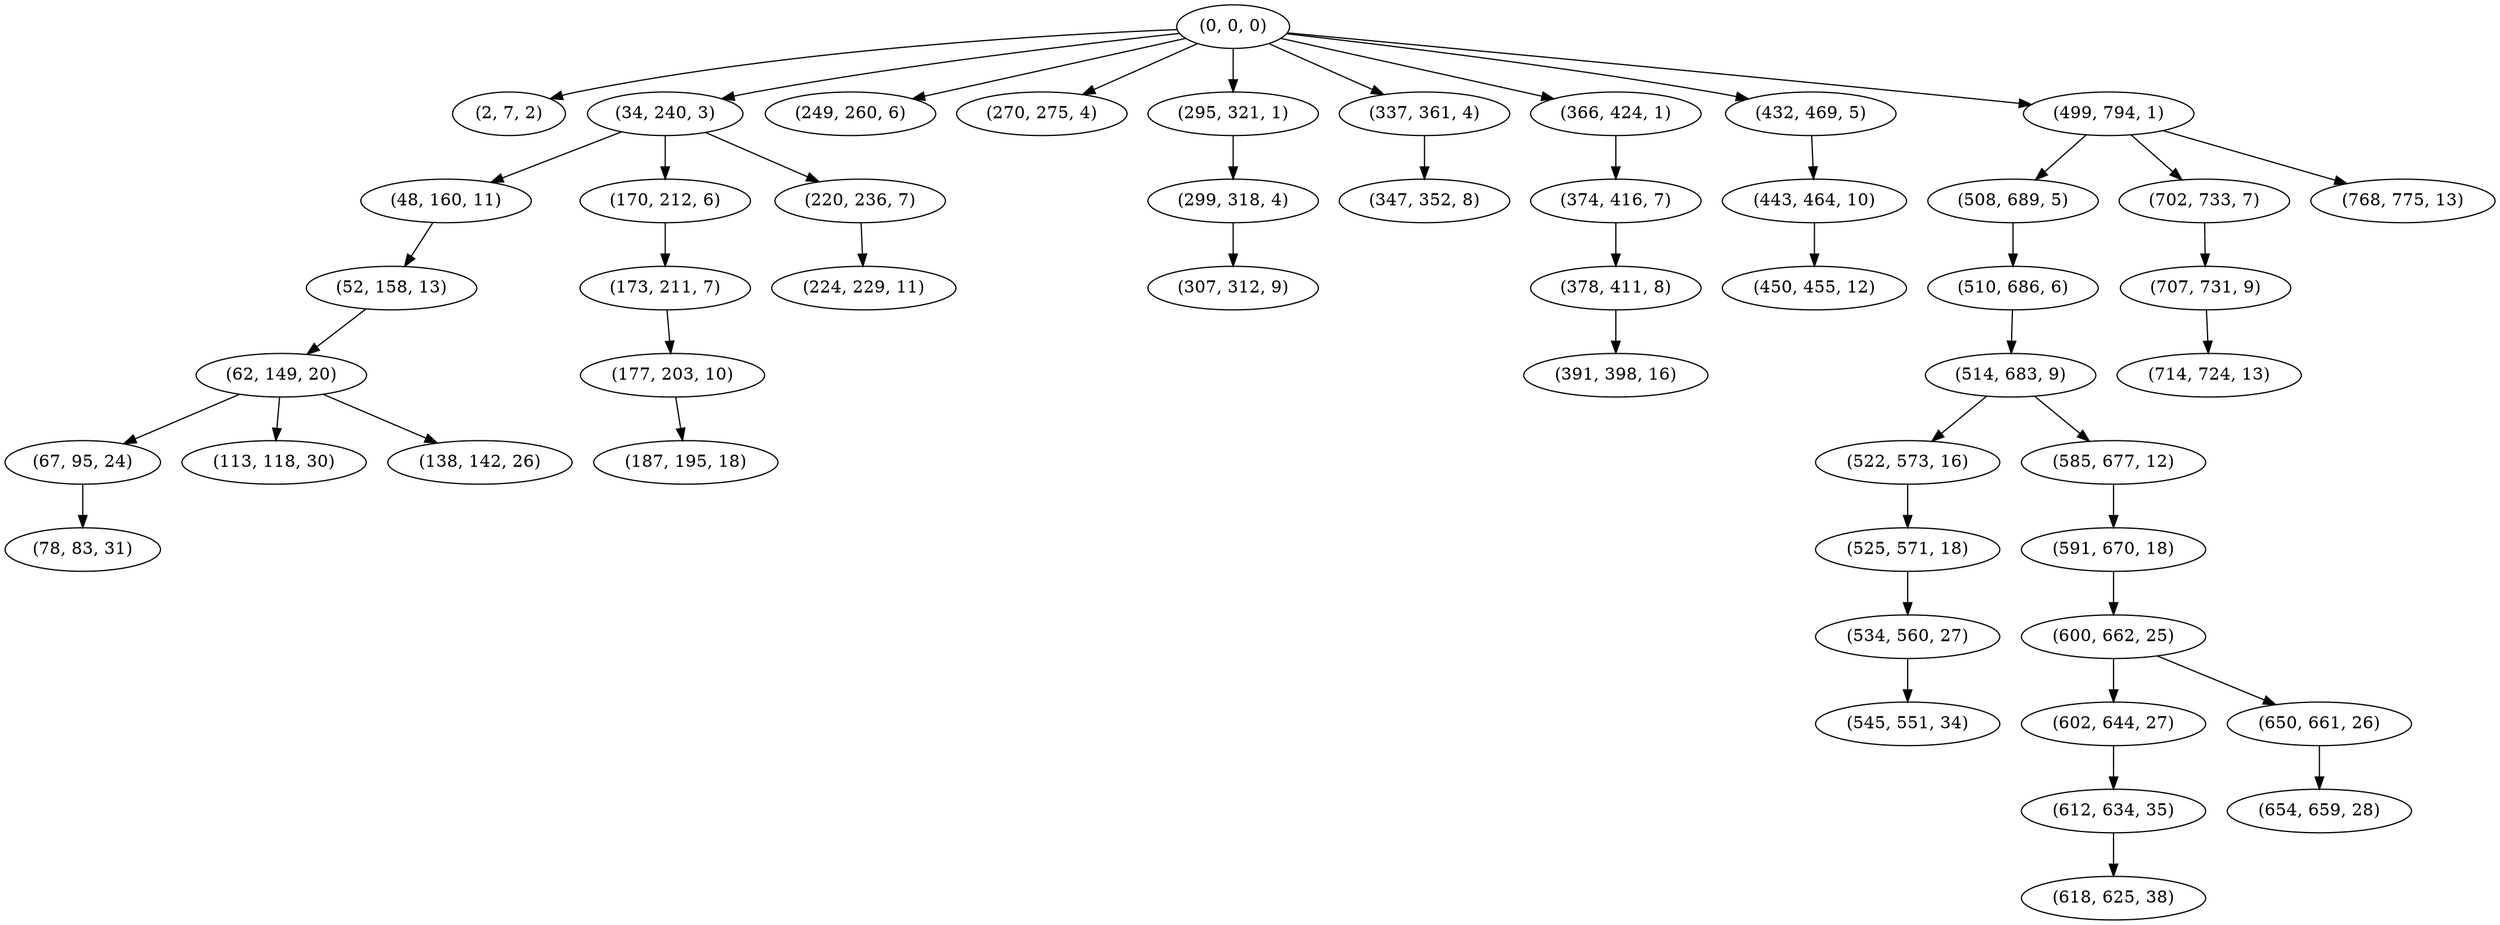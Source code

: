 digraph tree {
    "(0, 0, 0)";
    "(2, 7, 2)";
    "(34, 240, 3)";
    "(48, 160, 11)";
    "(52, 158, 13)";
    "(62, 149, 20)";
    "(67, 95, 24)";
    "(78, 83, 31)";
    "(113, 118, 30)";
    "(138, 142, 26)";
    "(170, 212, 6)";
    "(173, 211, 7)";
    "(177, 203, 10)";
    "(187, 195, 18)";
    "(220, 236, 7)";
    "(224, 229, 11)";
    "(249, 260, 6)";
    "(270, 275, 4)";
    "(295, 321, 1)";
    "(299, 318, 4)";
    "(307, 312, 9)";
    "(337, 361, 4)";
    "(347, 352, 8)";
    "(366, 424, 1)";
    "(374, 416, 7)";
    "(378, 411, 8)";
    "(391, 398, 16)";
    "(432, 469, 5)";
    "(443, 464, 10)";
    "(450, 455, 12)";
    "(499, 794, 1)";
    "(508, 689, 5)";
    "(510, 686, 6)";
    "(514, 683, 9)";
    "(522, 573, 16)";
    "(525, 571, 18)";
    "(534, 560, 27)";
    "(545, 551, 34)";
    "(585, 677, 12)";
    "(591, 670, 18)";
    "(600, 662, 25)";
    "(602, 644, 27)";
    "(612, 634, 35)";
    "(618, 625, 38)";
    "(650, 661, 26)";
    "(654, 659, 28)";
    "(702, 733, 7)";
    "(707, 731, 9)";
    "(714, 724, 13)";
    "(768, 775, 13)";
    "(0, 0, 0)" -> "(2, 7, 2)";
    "(0, 0, 0)" -> "(34, 240, 3)";
    "(0, 0, 0)" -> "(249, 260, 6)";
    "(0, 0, 0)" -> "(270, 275, 4)";
    "(0, 0, 0)" -> "(295, 321, 1)";
    "(0, 0, 0)" -> "(337, 361, 4)";
    "(0, 0, 0)" -> "(366, 424, 1)";
    "(0, 0, 0)" -> "(432, 469, 5)";
    "(0, 0, 0)" -> "(499, 794, 1)";
    "(34, 240, 3)" -> "(48, 160, 11)";
    "(34, 240, 3)" -> "(170, 212, 6)";
    "(34, 240, 3)" -> "(220, 236, 7)";
    "(48, 160, 11)" -> "(52, 158, 13)";
    "(52, 158, 13)" -> "(62, 149, 20)";
    "(62, 149, 20)" -> "(67, 95, 24)";
    "(62, 149, 20)" -> "(113, 118, 30)";
    "(62, 149, 20)" -> "(138, 142, 26)";
    "(67, 95, 24)" -> "(78, 83, 31)";
    "(170, 212, 6)" -> "(173, 211, 7)";
    "(173, 211, 7)" -> "(177, 203, 10)";
    "(177, 203, 10)" -> "(187, 195, 18)";
    "(220, 236, 7)" -> "(224, 229, 11)";
    "(295, 321, 1)" -> "(299, 318, 4)";
    "(299, 318, 4)" -> "(307, 312, 9)";
    "(337, 361, 4)" -> "(347, 352, 8)";
    "(366, 424, 1)" -> "(374, 416, 7)";
    "(374, 416, 7)" -> "(378, 411, 8)";
    "(378, 411, 8)" -> "(391, 398, 16)";
    "(432, 469, 5)" -> "(443, 464, 10)";
    "(443, 464, 10)" -> "(450, 455, 12)";
    "(499, 794, 1)" -> "(508, 689, 5)";
    "(499, 794, 1)" -> "(702, 733, 7)";
    "(499, 794, 1)" -> "(768, 775, 13)";
    "(508, 689, 5)" -> "(510, 686, 6)";
    "(510, 686, 6)" -> "(514, 683, 9)";
    "(514, 683, 9)" -> "(522, 573, 16)";
    "(514, 683, 9)" -> "(585, 677, 12)";
    "(522, 573, 16)" -> "(525, 571, 18)";
    "(525, 571, 18)" -> "(534, 560, 27)";
    "(534, 560, 27)" -> "(545, 551, 34)";
    "(585, 677, 12)" -> "(591, 670, 18)";
    "(591, 670, 18)" -> "(600, 662, 25)";
    "(600, 662, 25)" -> "(602, 644, 27)";
    "(600, 662, 25)" -> "(650, 661, 26)";
    "(602, 644, 27)" -> "(612, 634, 35)";
    "(612, 634, 35)" -> "(618, 625, 38)";
    "(650, 661, 26)" -> "(654, 659, 28)";
    "(702, 733, 7)" -> "(707, 731, 9)";
    "(707, 731, 9)" -> "(714, 724, 13)";
}
